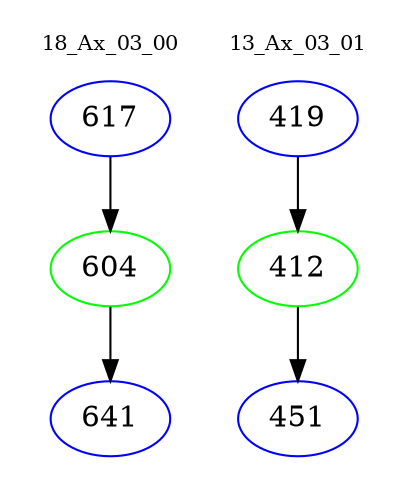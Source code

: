 digraph{
subgraph cluster_0 {
color = white
label = "18_Ax_03_00";
fontsize=10;
T0_617 [label="617", color="blue"]
T0_617 -> T0_604 [color="black"]
T0_604 [label="604", color="green"]
T0_604 -> T0_641 [color="black"]
T0_641 [label="641", color="blue"]
}
subgraph cluster_1 {
color = white
label = "13_Ax_03_01";
fontsize=10;
T1_419 [label="419", color="blue"]
T1_419 -> T1_412 [color="black"]
T1_412 [label="412", color="green"]
T1_412 -> T1_451 [color="black"]
T1_451 [label="451", color="blue"]
}
}

